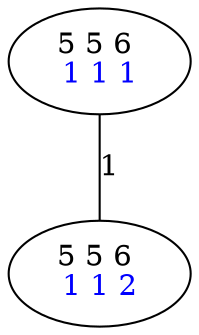 graph G {
	0 [label=<5 5 6 <BR/> <FONT COLOR="BLUE">1 1 1 </FONT>>];
	1 [label=<5 5 6 <BR/> <FONT COLOR="BLUE">1 1 2 </FONT>>];
	0 -- 1 [label="1"];
}